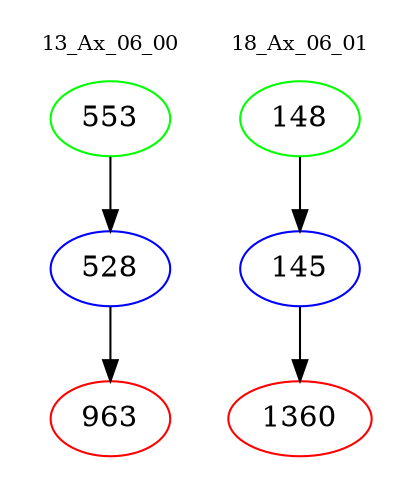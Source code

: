 digraph{
subgraph cluster_0 {
color = white
label = "13_Ax_06_00";
fontsize=10;
T0_553 [label="553", color="green"]
T0_553 -> T0_528 [color="black"]
T0_528 [label="528", color="blue"]
T0_528 -> T0_963 [color="black"]
T0_963 [label="963", color="red"]
}
subgraph cluster_1 {
color = white
label = "18_Ax_06_01";
fontsize=10;
T1_148 [label="148", color="green"]
T1_148 -> T1_145 [color="black"]
T1_145 [label="145", color="blue"]
T1_145 -> T1_1360 [color="black"]
T1_1360 [label="1360", color="red"]
}
}
